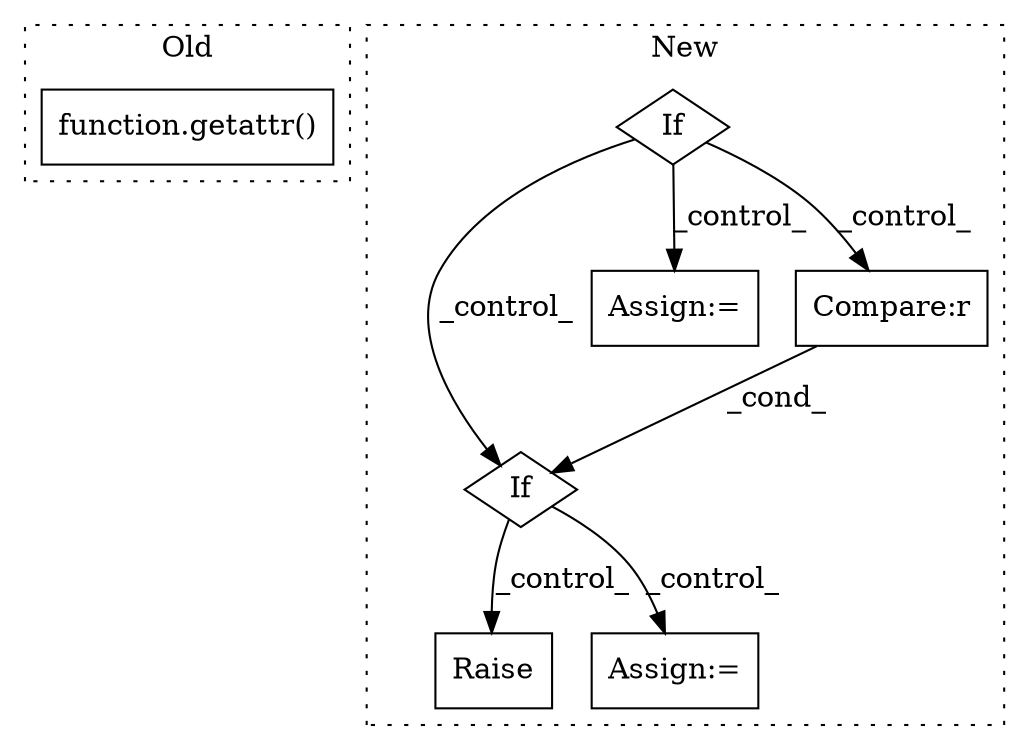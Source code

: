 digraph G {
subgraph cluster0 {
1 [label="function.getattr()" a="75" s="1479,1512" l="8,1" shape="box"];
label = "Old";
style="dotted";
}
subgraph cluster1 {
2 [label="Raise" a="91" s="1568" l="6" shape="box"];
3 [label="If" a="96" s="1490" l="3" shape="diamond"];
4 [label="Assign:=" a="68" s="1738" l="3" shape="box"];
5 [label="If" a="96" s="1372" l="3" shape="diamond"];
6 [label="Assign:=" a="68" s="1864" l="3" shape="box"];
7 [label="Compare:r" a="40" s="1493" l="57" shape="box"];
label = "New";
style="dotted";
}
3 -> 2 [label="_control_"];
3 -> 4 [label="_control_"];
5 -> 3 [label="_control_"];
5 -> 7 [label="_control_"];
5 -> 6 [label="_control_"];
7 -> 3 [label="_cond_"];
}